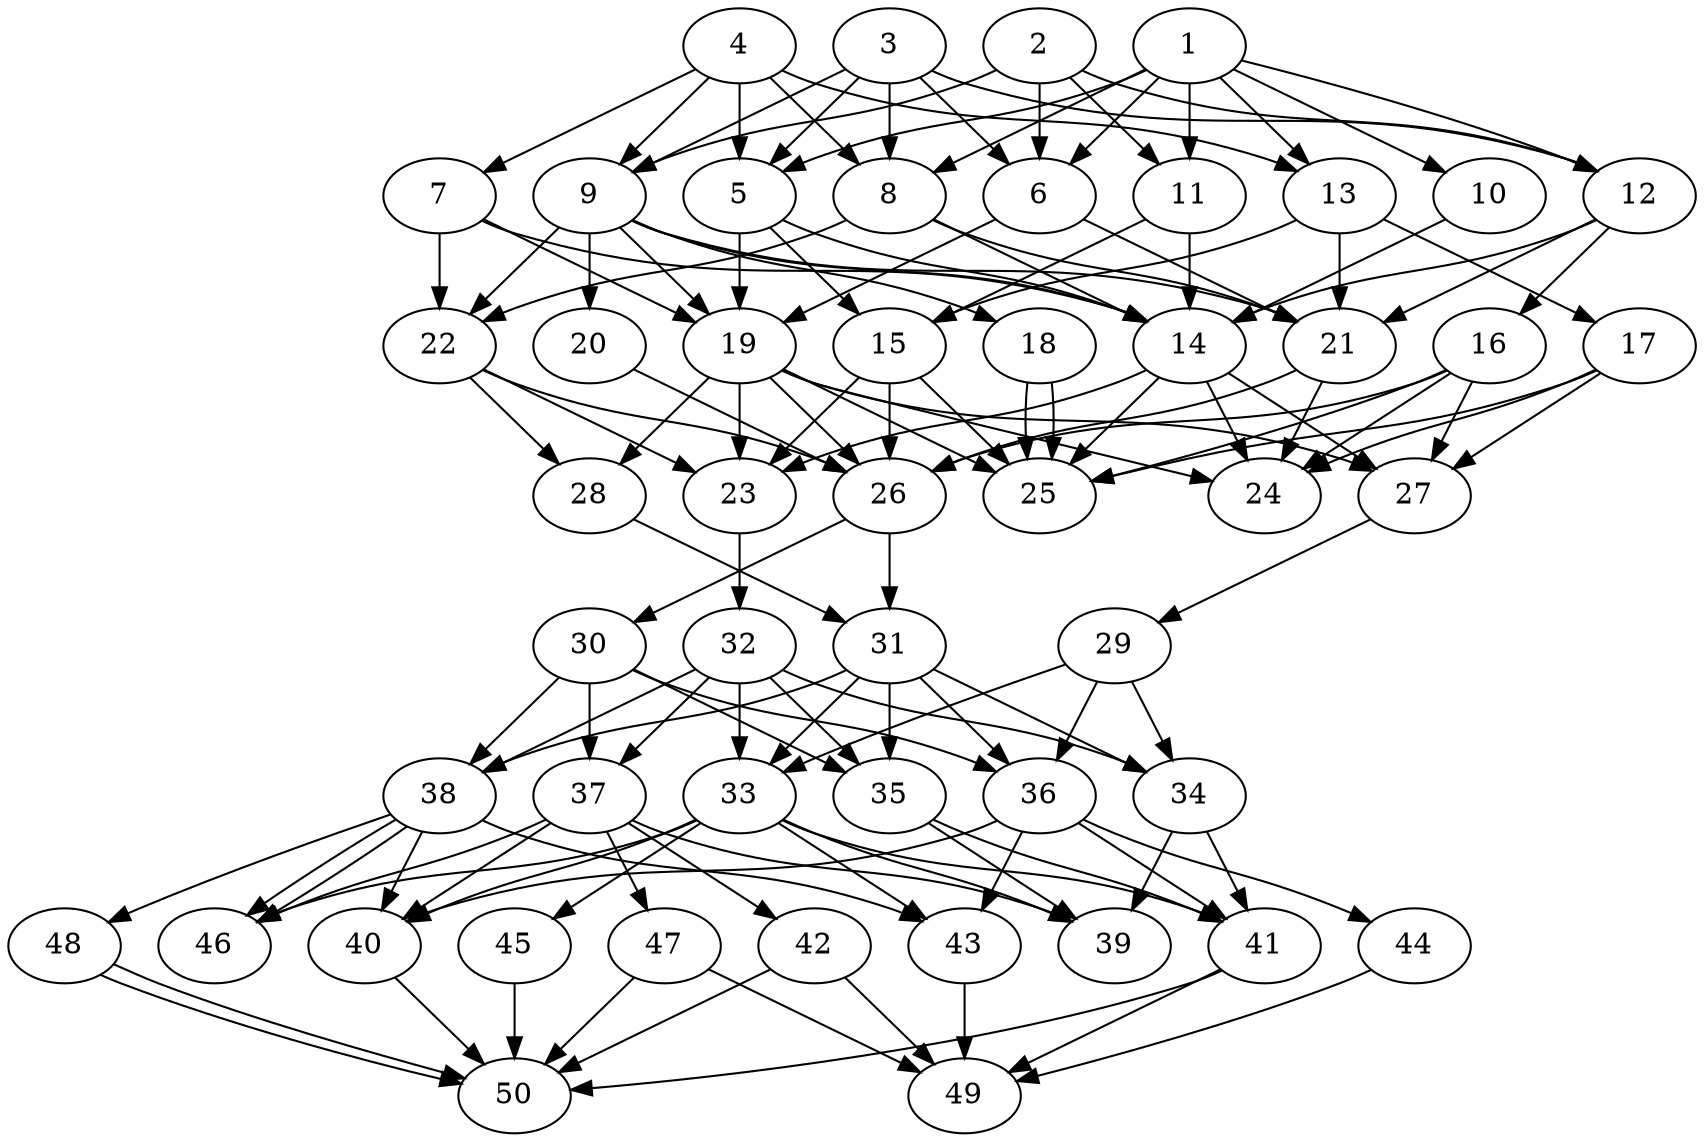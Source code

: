 // DAG automatically generated by daggen at Thu Oct  3 14:07:57 2019
// ./daggen --dot -n 50 --ccr 0.3 --fat 0.5 --regular 0.5 --density 0.7 --mindata 5242880 --maxdata 52428800 
digraph G {
  1 [size="57511253", alpha="0.04", expect_size="17253376"] 
  1 -> 5 [size ="17253376"]
  1 -> 6 [size ="17253376"]
  1 -> 8 [size ="17253376"]
  1 -> 10 [size ="17253376"]
  1 -> 11 [size ="17253376"]
  1 -> 12 [size ="17253376"]
  1 -> 13 [size ="17253376"]
  2 [size="98532693", alpha="0.15", expect_size="29559808"] 
  2 -> 6 [size ="29559808"]
  2 -> 9 [size ="29559808"]
  2 -> 11 [size ="29559808"]
  2 -> 12 [size ="29559808"]
  3 [size="163826347", alpha="0.08", expect_size="49147904"] 
  3 -> 5 [size ="49147904"]
  3 -> 6 [size ="49147904"]
  3 -> 8 [size ="49147904"]
  3 -> 9 [size ="49147904"]
  3 -> 12 [size ="49147904"]
  4 [size="108455253", alpha="0.08", expect_size="32536576"] 
  4 -> 5 [size ="32536576"]
  4 -> 7 [size ="32536576"]
  4 -> 8 [size ="32536576"]
  4 -> 9 [size ="32536576"]
  4 -> 13 [size ="32536576"]
  5 [size="74141013", alpha="0.08", expect_size="22242304"] 
  5 -> 14 [size ="22242304"]
  5 -> 15 [size ="22242304"]
  5 -> 19 [size ="22242304"]
  6 [size="99433813", alpha="0.09", expect_size="29830144"] 
  6 -> 19 [size ="29830144"]
  6 -> 21 [size ="29830144"]
  7 [size="155419307", alpha="0.10", expect_size="46625792"] 
  7 -> 14 [size ="46625792"]
  7 -> 19 [size ="46625792"]
  7 -> 22 [size ="46625792"]
  8 [size="166232747", alpha="0.12", expect_size="49869824"] 
  8 -> 14 [size ="49869824"]
  8 -> 21 [size ="49869824"]
  8 -> 22 [size ="49869824"]
  9 [size="135352320", alpha="0.00", expect_size="40605696"] 
  9 -> 14 [size ="40605696"]
  9 -> 18 [size ="40605696"]
  9 -> 19 [size ="40605696"]
  9 -> 20 [size ="40605696"]
  9 -> 21 [size ="40605696"]
  9 -> 22 [size ="40605696"]
  10 [size="157873493", alpha="0.20", expect_size="47362048"] 
  10 -> 14 [size ="47362048"]
  11 [size="153091413", alpha="0.19", expect_size="45927424"] 
  11 -> 14 [size ="45927424"]
  11 -> 15 [size ="45927424"]
  12 [size="23514453", alpha="0.13", expect_size="7054336"] 
  12 -> 14 [size ="7054336"]
  12 -> 16 [size ="7054336"]
  12 -> 21 [size ="7054336"]
  13 [size="141793280", alpha="0.18", expect_size="42537984"] 
  13 -> 15 [size ="42537984"]
  13 -> 17 [size ="42537984"]
  13 -> 21 [size ="42537984"]
  14 [size="48523947", alpha="0.15", expect_size="14557184"] 
  14 -> 23 [size ="14557184"]
  14 -> 24 [size ="14557184"]
  14 -> 25 [size ="14557184"]
  14 -> 27 [size ="14557184"]
  15 [size="109393920", alpha="0.02", expect_size="32818176"] 
  15 -> 23 [size ="32818176"]
  15 -> 25 [size ="32818176"]
  15 -> 26 [size ="32818176"]
  16 [size="170356053", alpha="0.12", expect_size="51106816"] 
  16 -> 24 [size ="51106816"]
  16 -> 25 [size ="51106816"]
  16 -> 26 [size ="51106816"]
  16 -> 27 [size ="51106816"]
  17 [size="80298667", alpha="0.04", expect_size="24089600"] 
  17 -> 24 [size ="24089600"]
  17 -> 25 [size ="24089600"]
  17 -> 27 [size ="24089600"]
  18 [size="156057600", alpha="0.08", expect_size="46817280"] 
  18 -> 25 [size ="46817280"]
  18 -> 25 [size ="46817280"]
  19 [size="92357973", alpha="0.11", expect_size="27707392"] 
  19 -> 23 [size ="27707392"]
  19 -> 24 [size ="27707392"]
  19 -> 25 [size ="27707392"]
  19 -> 26 [size ="27707392"]
  19 -> 27 [size ="27707392"]
  19 -> 28 [size ="27707392"]
  20 [size="95692800", alpha="0.02", expect_size="28707840"] 
  20 -> 26 [size ="28707840"]
  21 [size="95525547", alpha="0.18", expect_size="28657664"] 
  21 -> 24 [size ="28657664"]
  21 -> 26 [size ="28657664"]
  22 [size="84305920", alpha="0.04", expect_size="25291776"] 
  22 -> 23 [size ="25291776"]
  22 -> 26 [size ="25291776"]
  22 -> 28 [size ="25291776"]
  23 [size="29286400", alpha="0.09", expect_size="8785920"] 
  23 -> 32 [size ="8785920"]
  24 [size="174134613", alpha="0.05", expect_size="52240384"] 
  25 [size="136823467", alpha="0.08", expect_size="41047040"] 
  26 [size="152528213", alpha="0.02", expect_size="45758464"] 
  26 -> 30 [size ="45758464"]
  26 -> 31 [size ="45758464"]
  27 [size="89954987", alpha="0.14", expect_size="26986496"] 
  27 -> 29 [size ="26986496"]
  28 [size="117562027", alpha="0.04", expect_size="35268608"] 
  28 -> 31 [size ="35268608"]
  29 [size="24446293", alpha="0.09", expect_size="7333888"] 
  29 -> 33 [size ="7333888"]
  29 -> 34 [size ="7333888"]
  29 -> 36 [size ="7333888"]
  30 [size="112769707", alpha="0.13", expect_size="33830912"] 
  30 -> 35 [size ="33830912"]
  30 -> 36 [size ="33830912"]
  30 -> 37 [size ="33830912"]
  30 -> 38 [size ="33830912"]
  31 [size="128078507", alpha="0.13", expect_size="38423552"] 
  31 -> 33 [size ="38423552"]
  31 -> 34 [size ="38423552"]
  31 -> 35 [size ="38423552"]
  31 -> 36 [size ="38423552"]
  31 -> 38 [size ="38423552"]
  32 [size="110407680", alpha="0.14", expect_size="33122304"] 
  32 -> 33 [size ="33122304"]
  32 -> 34 [size ="33122304"]
  32 -> 35 [size ="33122304"]
  32 -> 37 [size ="33122304"]
  32 -> 38 [size ="33122304"]
  33 [size="140813653", alpha="0.11", expect_size="42244096"] 
  33 -> 39 [size ="42244096"]
  33 -> 40 [size ="42244096"]
  33 -> 41 [size ="42244096"]
  33 -> 43 [size ="42244096"]
  33 -> 45 [size ="42244096"]
  33 -> 46 [size ="42244096"]
  34 [size="51080533", alpha="0.12", expect_size="15324160"] 
  34 -> 39 [size ="15324160"]
  34 -> 41 [size ="15324160"]
  35 [size="89470293", alpha="0.05", expect_size="26841088"] 
  35 -> 39 [size ="26841088"]
  35 -> 41 [size ="26841088"]
  36 [size="155368107", alpha="0.17", expect_size="46610432"] 
  36 -> 40 [size ="46610432"]
  36 -> 41 [size ="46610432"]
  36 -> 43 [size ="46610432"]
  36 -> 44 [size ="46610432"]
  37 [size="173441707", alpha="0.17", expect_size="52032512"] 
  37 -> 39 [size ="52032512"]
  37 -> 40 [size ="52032512"]
  37 -> 42 [size ="52032512"]
  37 -> 46 [size ="52032512"]
  37 -> 47 [size ="52032512"]
  38 [size="124354560", alpha="0.15", expect_size="37306368"] 
  38 -> 40 [size ="37306368"]
  38 -> 43 [size ="37306368"]
  38 -> 46 [size ="37306368"]
  38 -> 46 [size ="37306368"]
  38 -> 48 [size ="37306368"]
  39 [size="156856320", alpha="0.02", expect_size="47056896"] 
  40 [size="74260480", alpha="0.19", expect_size="22278144"] 
  40 -> 50 [size ="22278144"]
  41 [size="174250667", alpha="0.07", expect_size="52275200"] 
  41 -> 49 [size ="52275200"]
  41 -> 50 [size ="52275200"]
  42 [size="120586240", alpha="0.02", expect_size="36175872"] 
  42 -> 49 [size ="36175872"]
  42 -> 50 [size ="36175872"]
  43 [size="76595200", alpha="0.19", expect_size="22978560"] 
  43 -> 49 [size ="22978560"]
  44 [size="166591147", alpha="0.16", expect_size="49977344"] 
  44 -> 49 [size ="49977344"]
  45 [size="107055787", alpha="0.09", expect_size="32116736"] 
  45 -> 50 [size ="32116736"]
  46 [size="147196587", alpha="0.18", expect_size="44158976"] 
  47 [size="125320533", alpha="0.17", expect_size="37596160"] 
  47 -> 49 [size ="37596160"]
  47 -> 50 [size ="37596160"]
  48 [size="104253440", alpha="0.08", expect_size="31276032"] 
  48 -> 50 [size ="31276032"]
  48 -> 50 [size ="31276032"]
  49 [size="65286827", alpha="0.00", expect_size="19586048"] 
  50 [size="83309227", alpha="0.04", expect_size="24992768"] 
}
